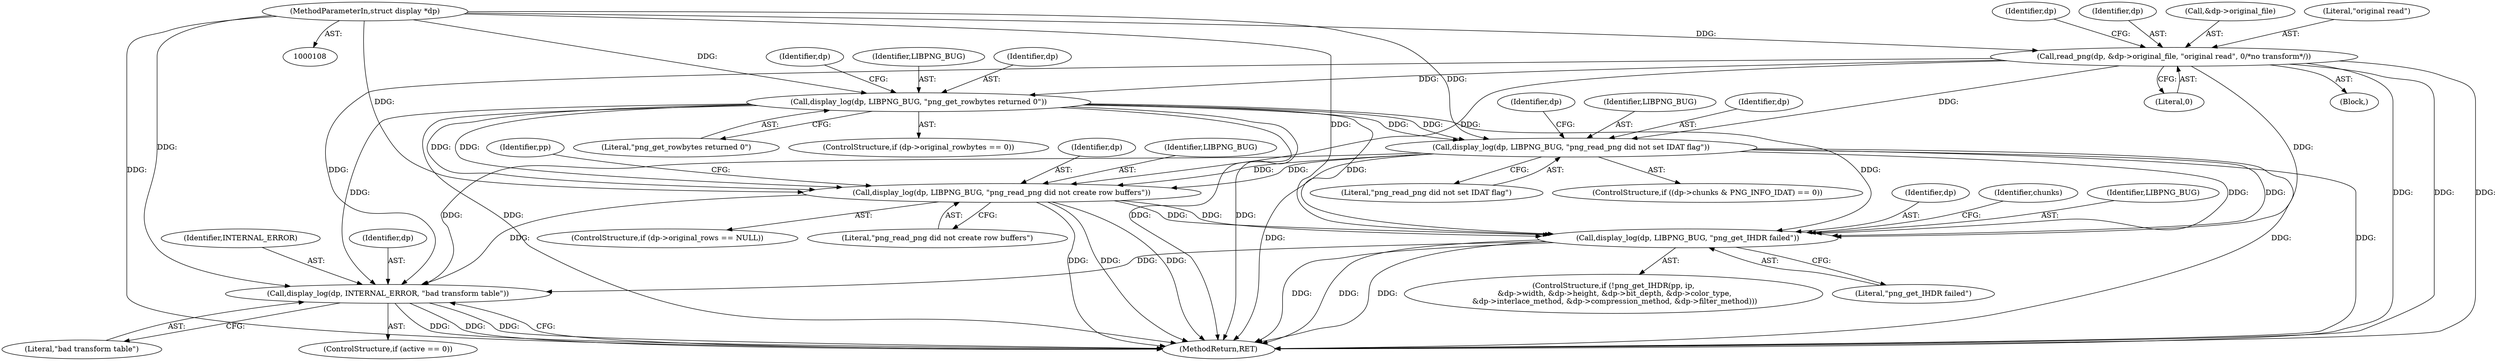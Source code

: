 digraph "1_Android_9d4853418ab2f754c2b63e091c29c5529b8b86ca_25@API" {
"1000113" [label="(Call,read_png(dp, &dp->original_file, \"original read\", 0/*no transform*/))"];
"1000109" [label="(MethodParameterIn,struct display *dp)"];
"1000164" [label="(Call,display_log(dp, LIBPNG_BUG, \"png_get_rowbytes returned 0\"))"];
"1000184" [label="(Call,display_log(dp, LIBPNG_BUG, \"png_read_png did not set IDAT flag\"))"];
"1000201" [label="(Call,display_log(dp, LIBPNG_BUG, \"png_read_png did not create row buffers\"))"];
"1000238" [label="(Call,display_log(dp, LIBPNG_BUG, \"png_get_IHDR failed\"))"];
"1000384" [label="(Call,display_log(dp, INTERNAL_ERROR, \"bad transform table\"))"];
"1000241" [label="(Literal,\"png_get_IHDR failed\")"];
"1000195" [label="(ControlStructure,if (dp->original_rows == NULL))"];
"1000204" [label="(Literal,\"png_read_png did not create row buffers\")"];
"1000208" [label="(Identifier,pp)"];
"1000110" [label="(Block,)"];
"1000185" [label="(Identifier,dp)"];
"1000187" [label="(Literal,\"png_read_png did not set IDAT flag\")"];
"1000124" [label="(Identifier,dp)"];
"1000158" [label="(ControlStructure,if (dp->original_rowbytes == 0))"];
"1000114" [label="(Identifier,dp)"];
"1000239" [label="(Identifier,dp)"];
"1000113" [label="(Call,read_png(dp, &dp->original_file, \"original read\", 0/*no transform*/))"];
"1000201" [label="(Call,display_log(dp, LIBPNG_BUG, \"png_read_png did not create row buffers\"))"];
"1000380" [label="(ControlStructure,if (active == 0))"];
"1000115" [label="(Call,&dp->original_file)"];
"1000164" [label="(Call,display_log(dp, LIBPNG_BUG, \"png_get_rowbytes returned 0\"))"];
"1000245" [label="(Identifier,chunks)"];
"1000202" [label="(Identifier,dp)"];
"1000238" [label="(Call,display_log(dp, LIBPNG_BUG, \"png_get_IHDR failed\"))"];
"1000176" [label="(ControlStructure,if ((dp->chunks & PNG_INFO_IDAT) == 0))"];
"1000205" [label="(ControlStructure,if (!png_get_IHDR(pp, ip,\n &dp->width, &dp->height, &dp->bit_depth, &dp->color_type,\n &dp->interlace_method, &dp->compression_method, &dp->filter_method)))"];
"1000190" [label="(Identifier,dp)"];
"1000386" [label="(Identifier,INTERNAL_ERROR)"];
"1000388" [label="(MethodReturn,RET)"];
"1000119" [label="(Literal,\"original read\")"];
"1000184" [label="(Call,display_log(dp, LIBPNG_BUG, \"png_read_png did not set IDAT flag\"))"];
"1000120" [label="(Literal,0)"];
"1000384" [label="(Call,display_log(dp, INTERNAL_ERROR, \"bad transform table\"))"];
"1000109" [label="(MethodParameterIn,struct display *dp)"];
"1000203" [label="(Identifier,LIBPNG_BUG)"];
"1000166" [label="(Identifier,LIBPNG_BUG)"];
"1000387" [label="(Literal,\"bad transform table\")"];
"1000165" [label="(Identifier,dp)"];
"1000385" [label="(Identifier,dp)"];
"1000240" [label="(Identifier,LIBPNG_BUG)"];
"1000170" [label="(Identifier,dp)"];
"1000186" [label="(Identifier,LIBPNG_BUG)"];
"1000167" [label="(Literal,\"png_get_rowbytes returned 0\")"];
"1000113" -> "1000110"  [label="AST: "];
"1000113" -> "1000120"  [label="CFG: "];
"1000114" -> "1000113"  [label="AST: "];
"1000115" -> "1000113"  [label="AST: "];
"1000119" -> "1000113"  [label="AST: "];
"1000120" -> "1000113"  [label="AST: "];
"1000124" -> "1000113"  [label="CFG: "];
"1000113" -> "1000388"  [label="DDG: "];
"1000113" -> "1000388"  [label="DDG: "];
"1000113" -> "1000388"  [label="DDG: "];
"1000109" -> "1000113"  [label="DDG: "];
"1000113" -> "1000164"  [label="DDG: "];
"1000113" -> "1000184"  [label="DDG: "];
"1000113" -> "1000201"  [label="DDG: "];
"1000113" -> "1000238"  [label="DDG: "];
"1000113" -> "1000384"  [label="DDG: "];
"1000109" -> "1000108"  [label="AST: "];
"1000109" -> "1000388"  [label="DDG: "];
"1000109" -> "1000164"  [label="DDG: "];
"1000109" -> "1000184"  [label="DDG: "];
"1000109" -> "1000201"  [label="DDG: "];
"1000109" -> "1000238"  [label="DDG: "];
"1000109" -> "1000384"  [label="DDG: "];
"1000164" -> "1000158"  [label="AST: "];
"1000164" -> "1000167"  [label="CFG: "];
"1000165" -> "1000164"  [label="AST: "];
"1000166" -> "1000164"  [label="AST: "];
"1000167" -> "1000164"  [label="AST: "];
"1000170" -> "1000164"  [label="CFG: "];
"1000164" -> "1000388"  [label="DDG: "];
"1000164" -> "1000388"  [label="DDG: "];
"1000164" -> "1000388"  [label="DDG: "];
"1000164" -> "1000184"  [label="DDG: "];
"1000164" -> "1000184"  [label="DDG: "];
"1000164" -> "1000201"  [label="DDG: "];
"1000164" -> "1000201"  [label="DDG: "];
"1000164" -> "1000238"  [label="DDG: "];
"1000164" -> "1000238"  [label="DDG: "];
"1000164" -> "1000384"  [label="DDG: "];
"1000184" -> "1000176"  [label="AST: "];
"1000184" -> "1000187"  [label="CFG: "];
"1000185" -> "1000184"  [label="AST: "];
"1000186" -> "1000184"  [label="AST: "];
"1000187" -> "1000184"  [label="AST: "];
"1000190" -> "1000184"  [label="CFG: "];
"1000184" -> "1000388"  [label="DDG: "];
"1000184" -> "1000388"  [label="DDG: "];
"1000184" -> "1000388"  [label="DDG: "];
"1000184" -> "1000201"  [label="DDG: "];
"1000184" -> "1000201"  [label="DDG: "];
"1000184" -> "1000238"  [label="DDG: "];
"1000184" -> "1000238"  [label="DDG: "];
"1000184" -> "1000384"  [label="DDG: "];
"1000201" -> "1000195"  [label="AST: "];
"1000201" -> "1000204"  [label="CFG: "];
"1000202" -> "1000201"  [label="AST: "];
"1000203" -> "1000201"  [label="AST: "];
"1000204" -> "1000201"  [label="AST: "];
"1000208" -> "1000201"  [label="CFG: "];
"1000201" -> "1000388"  [label="DDG: "];
"1000201" -> "1000388"  [label="DDG: "];
"1000201" -> "1000388"  [label="DDG: "];
"1000201" -> "1000238"  [label="DDG: "];
"1000201" -> "1000238"  [label="DDG: "];
"1000201" -> "1000384"  [label="DDG: "];
"1000238" -> "1000205"  [label="AST: "];
"1000238" -> "1000241"  [label="CFG: "];
"1000239" -> "1000238"  [label="AST: "];
"1000240" -> "1000238"  [label="AST: "];
"1000241" -> "1000238"  [label="AST: "];
"1000245" -> "1000238"  [label="CFG: "];
"1000238" -> "1000388"  [label="DDG: "];
"1000238" -> "1000388"  [label="DDG: "];
"1000238" -> "1000388"  [label="DDG: "];
"1000238" -> "1000384"  [label="DDG: "];
"1000384" -> "1000380"  [label="AST: "];
"1000384" -> "1000387"  [label="CFG: "];
"1000385" -> "1000384"  [label="AST: "];
"1000386" -> "1000384"  [label="AST: "];
"1000387" -> "1000384"  [label="AST: "];
"1000388" -> "1000384"  [label="CFG: "];
"1000384" -> "1000388"  [label="DDG: "];
"1000384" -> "1000388"  [label="DDG: "];
"1000384" -> "1000388"  [label="DDG: "];
}
